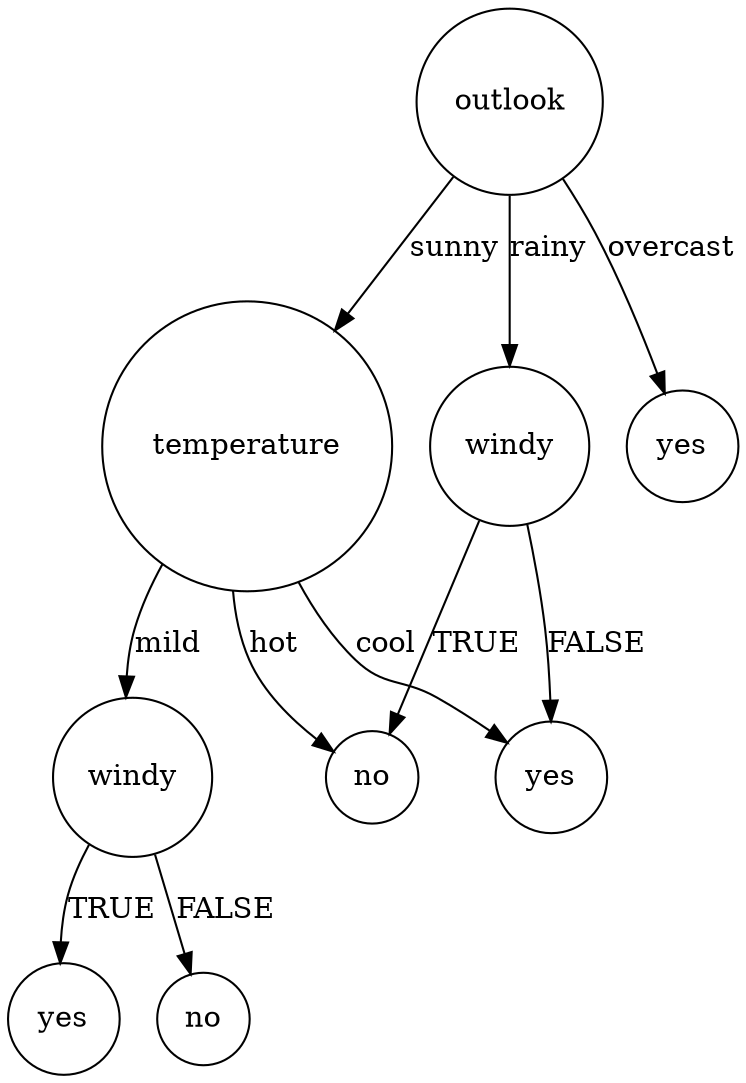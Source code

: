 digraph {
	node [shape=circle]
	outlook0 [label=outlook]
	windy1 [label=windy]
	no2 [label=no]
		windy1 -> no2 [label=TRUE]
	yes2 [label=yes]
		windy1 -> yes2 [label=FALSE]
		outlook0 -> windy1 [label=rainy]
	temperature1 [label=temperature]
	yes2 [label=yes]
		temperature1 -> yes2 [label=cool]
	no2 [label=no]
		temperature1 -> no2 [label=hot]
	windy2 [label=windy]
	yes3 [label=yes]
		windy2 -> yes3 [label=TRUE]
	no3 [label=no]
		windy2 -> no3 [label=FALSE]
		temperature1 -> windy2 [label=mild]
		outlook0 -> temperature1 [label=sunny]
	yes1 [label=yes]
		outlook0 -> yes1 [label=overcast]
}
